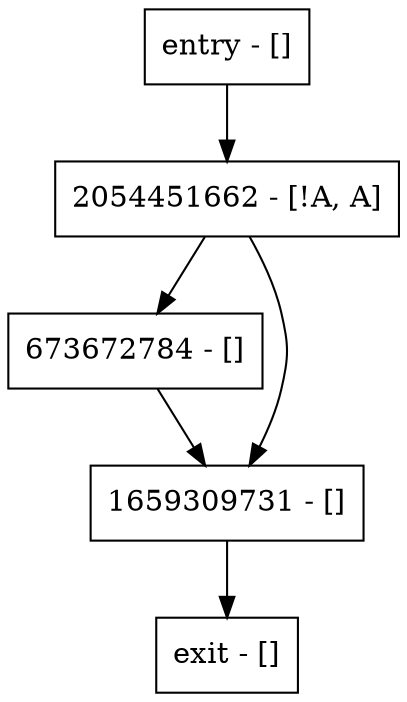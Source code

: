 digraph foo {
node [shape=record];
entry [label="entry - []"];
exit [label="exit - []"];
2054451662 [label="2054451662 - [!A, A]"];
673672784 [label="673672784 - []"];
1659309731 [label="1659309731 - []"];
entry;
exit;
entry -> 2054451662;
2054451662 -> 673672784;
2054451662 -> 1659309731;
673672784 -> 1659309731;
1659309731 -> exit;
}
